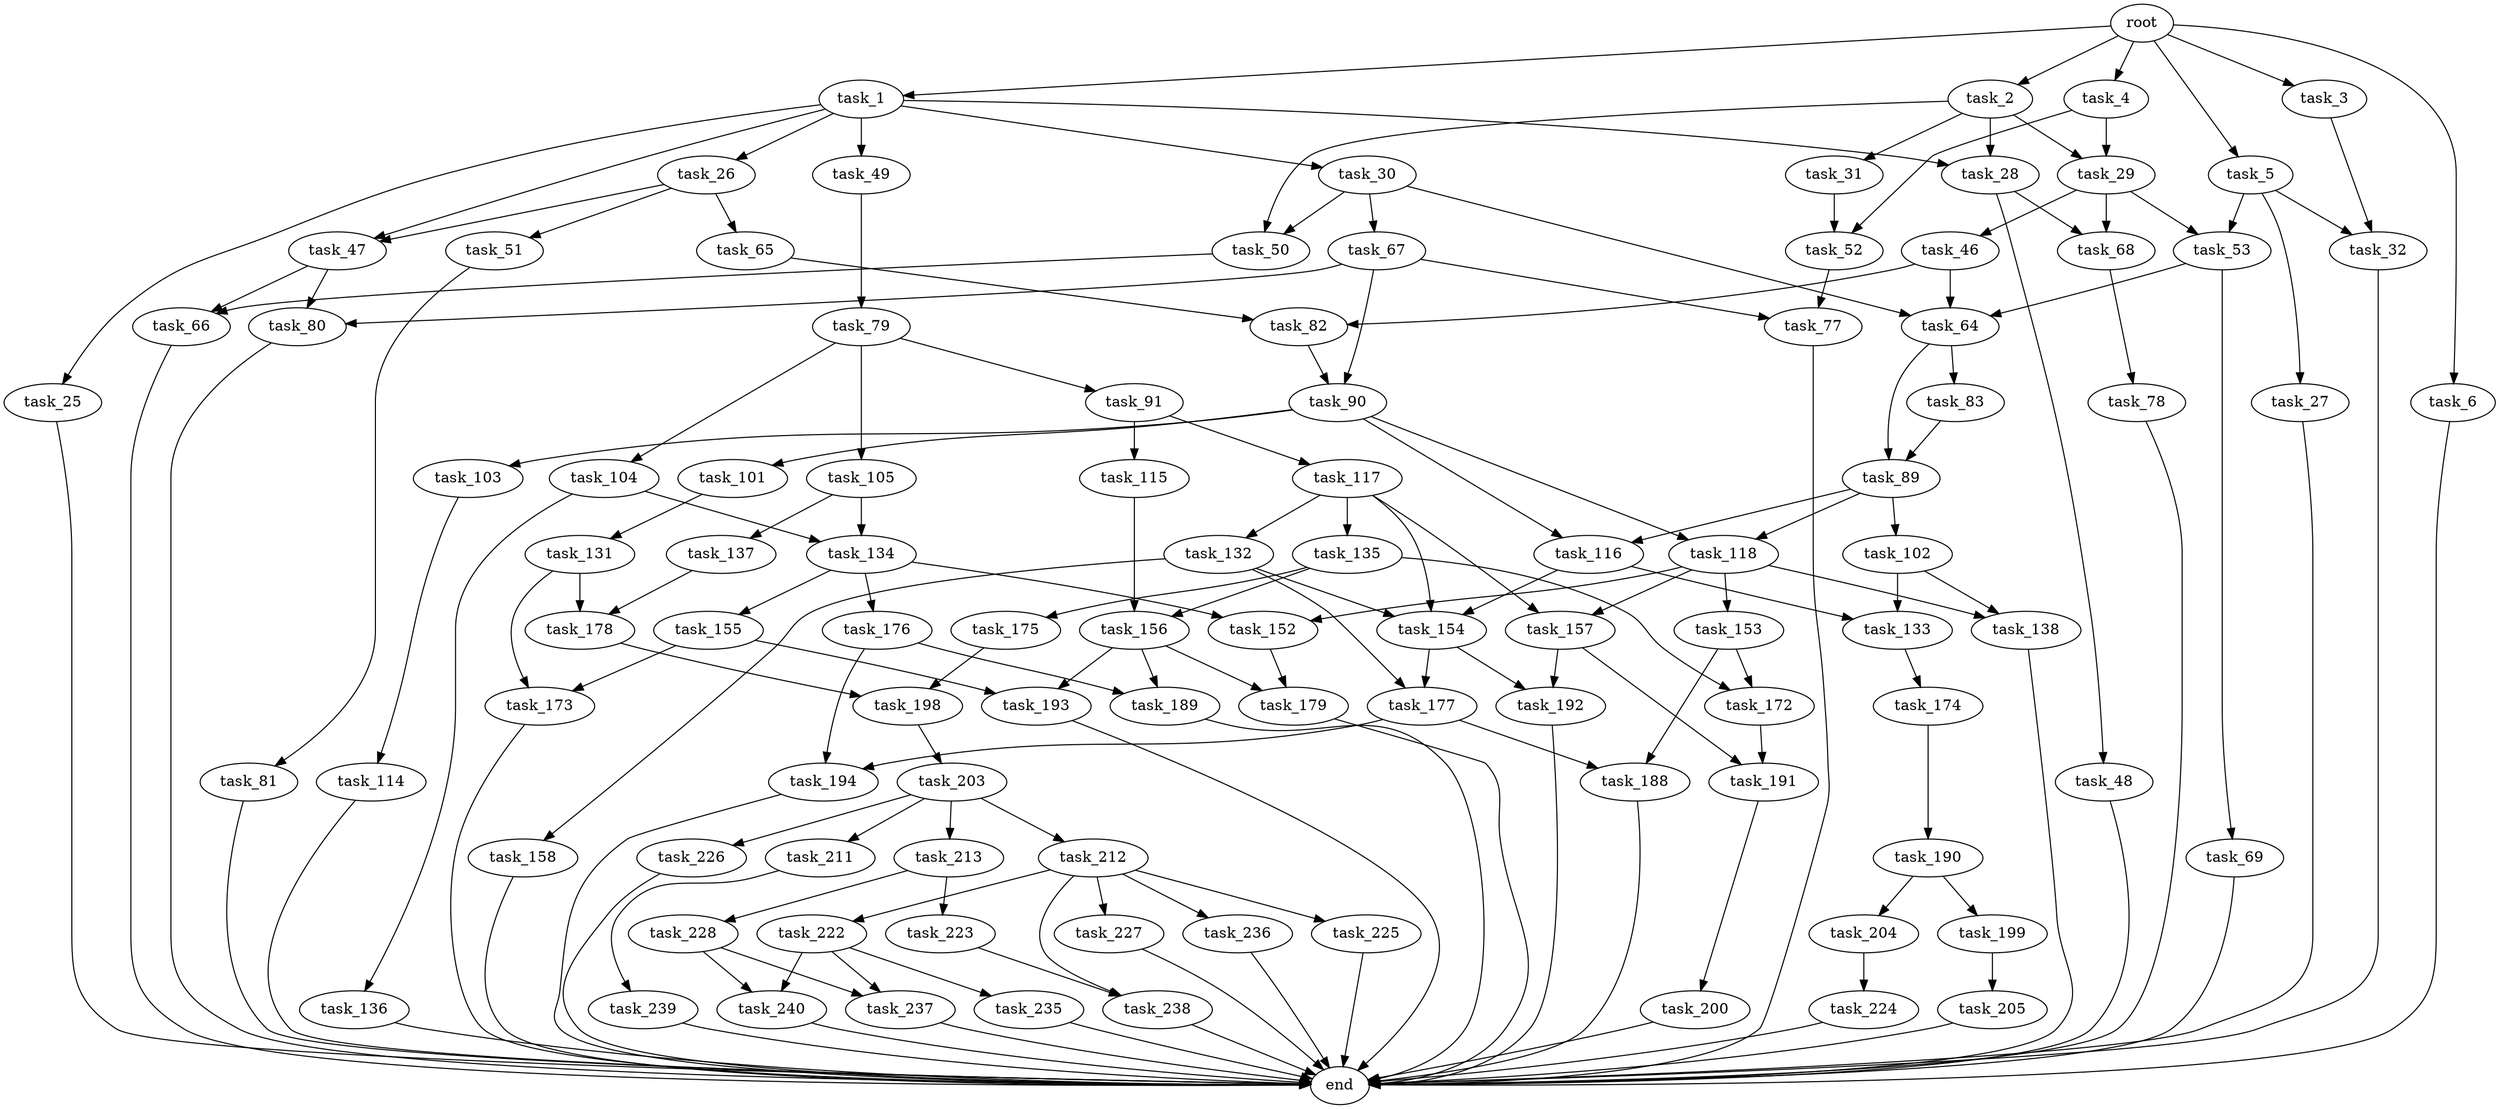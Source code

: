 digraph G {
  root [size="0.000000"];
  task_1 [size="18202166628.000000"];
  task_2 [size="428438436173.000000"];
  task_3 [size="8589934592.000000"];
  task_4 [size="1073741824000.000000"];
  task_5 [size="134217728000.000000"];
  task_6 [size="368293445632.000000"];
  task_25 [size="16748669338.000000"];
  task_26 [size="66450393599.000000"];
  task_27 [size="59703681025.000000"];
  task_28 [size="134217728000.000000"];
  task_29 [size="10110259164.000000"];
  task_30 [size="19973617631.000000"];
  task_31 [size="254661895644.000000"];
  task_32 [size="134217728000.000000"];
  task_46 [size="368293445632.000000"];
  task_47 [size="26903954907.000000"];
  task_48 [size="46237880506.000000"];
  task_49 [size="6749379854.000000"];
  task_50 [size="28991029248.000000"];
  task_51 [size="44184069867.000000"];
  task_52 [size="8589934592.000000"];
  task_53 [size="726789559.000000"];
  task_64 [size="549755813888.000000"];
  task_65 [size="10590714729.000000"];
  task_66 [size="222671766578.000000"];
  task_67 [size="3314294088.000000"];
  task_68 [size="1103894390.000000"];
  task_69 [size="586535855910.000000"];
  task_77 [size="281023443076.000000"];
  task_78 [size="368293445632.000000"];
  task_79 [size="45667839977.000000"];
  task_80 [size="8589934592.000000"];
  task_81 [size="4825065977.000000"];
  task_82 [size="28991029248.000000"];
  task_83 [size="673923634238.000000"];
  task_89 [size="782757789696.000000"];
  task_90 [size="23328655808.000000"];
  task_91 [size="1025158325792.000000"];
  task_101 [size="368293445632.000000"];
  task_102 [size="45616297210.000000"];
  task_103 [size="134217728000.000000"];
  task_104 [size="36340706369.000000"];
  task_105 [size="40781580453.000000"];
  task_114 [size="263815308115.000000"];
  task_115 [size="134217728000.000000"];
  task_116 [size="15206924012.000000"];
  task_117 [size="231928233984.000000"];
  task_118 [size="7228473527.000000"];
  task_131 [size="1245769690.000000"];
  task_132 [size="28991029248.000000"];
  task_133 [size="23822177698.000000"];
  task_134 [size="231928233984.000000"];
  task_135 [size="13559823364.000000"];
  task_136 [size="171187390189.000000"];
  task_137 [size="432952985134.000000"];
  task_138 [size="1627013895.000000"];
  task_152 [size="6563890181.000000"];
  task_153 [size="28991029248.000000"];
  task_154 [size="37921209760.000000"];
  task_155 [size="33415166766.000000"];
  task_156 [size="200933684053.000000"];
  task_157 [size="1508028214.000000"];
  task_158 [size="54282374329.000000"];
  task_172 [size="1073741824000.000000"];
  task_173 [size="970412240.000000"];
  task_174 [size="166851663816.000000"];
  task_175 [size="92428183737.000000"];
  task_176 [size="231928233984.000000"];
  task_177 [size="18568917947.000000"];
  task_178 [size="28991029248.000000"];
  task_179 [size="8589934592.000000"];
  task_188 [size="782757789696.000000"];
  task_189 [size="39885406734.000000"];
  task_190 [size="28991029248.000000"];
  task_191 [size="782757789696.000000"];
  task_192 [size="8223672625.000000"];
  task_193 [size="475784427.000000"];
  task_194 [size="549755813888.000000"];
  task_198 [size="11442711725.000000"];
  task_199 [size="10226828904.000000"];
  task_200 [size="30374511426.000000"];
  task_203 [size="38237602720.000000"];
  task_204 [size="782757789696.000000"];
  task_205 [size="838068770311.000000"];
  task_211 [size="68719476736.000000"];
  task_212 [size="7420799507.000000"];
  task_213 [size="134217728000.000000"];
  task_222 [size="25045466565.000000"];
  task_223 [size="28991029248.000000"];
  task_224 [size="109249587914.000000"];
  task_225 [size="234428668999.000000"];
  task_226 [size="9362006621.000000"];
  task_227 [size="27647109426.000000"];
  task_228 [size="47781058050.000000"];
  task_235 [size="8589934592.000000"];
  task_236 [size="4739318348.000000"];
  task_237 [size="11358353200.000000"];
  task_238 [size="10346186826.000000"];
  task_239 [size="52497964710.000000"];
  task_240 [size="549755813888.000000"];
  end [size="0.000000"];

  root -> task_1 [size="1.000000"];
  root -> task_2 [size="1.000000"];
  root -> task_3 [size="1.000000"];
  root -> task_4 [size="1.000000"];
  root -> task_5 [size="1.000000"];
  root -> task_6 [size="1.000000"];
  task_1 -> task_25 [size="33554432.000000"];
  task_1 -> task_26 [size="33554432.000000"];
  task_1 -> task_28 [size="33554432.000000"];
  task_1 -> task_30 [size="33554432.000000"];
  task_1 -> task_47 [size="33554432.000000"];
  task_1 -> task_49 [size="33554432.000000"];
  task_2 -> task_28 [size="411041792.000000"];
  task_2 -> task_29 [size="411041792.000000"];
  task_2 -> task_31 [size="411041792.000000"];
  task_2 -> task_50 [size="411041792.000000"];
  task_3 -> task_32 [size="33554432.000000"];
  task_4 -> task_29 [size="838860800.000000"];
  task_4 -> task_52 [size="838860800.000000"];
  task_5 -> task_27 [size="209715200.000000"];
  task_5 -> task_32 [size="209715200.000000"];
  task_5 -> task_53 [size="209715200.000000"];
  task_6 -> end [size="1.000000"];
  task_25 -> end [size="1.000000"];
  task_26 -> task_47 [size="75497472.000000"];
  task_26 -> task_51 [size="75497472.000000"];
  task_26 -> task_65 [size="75497472.000000"];
  task_27 -> end [size="1.000000"];
  task_28 -> task_48 [size="209715200.000000"];
  task_28 -> task_68 [size="209715200.000000"];
  task_29 -> task_46 [size="411041792.000000"];
  task_29 -> task_53 [size="411041792.000000"];
  task_29 -> task_68 [size="411041792.000000"];
  task_30 -> task_50 [size="679477248.000000"];
  task_30 -> task_64 [size="679477248.000000"];
  task_30 -> task_67 [size="679477248.000000"];
  task_31 -> task_52 [size="209715200.000000"];
  task_32 -> end [size="1.000000"];
  task_46 -> task_64 [size="411041792.000000"];
  task_46 -> task_82 [size="411041792.000000"];
  task_47 -> task_66 [size="536870912.000000"];
  task_47 -> task_80 [size="536870912.000000"];
  task_48 -> end [size="1.000000"];
  task_49 -> task_79 [size="536870912.000000"];
  task_50 -> task_66 [size="75497472.000000"];
  task_51 -> task_81 [size="134217728.000000"];
  task_52 -> task_77 [size="33554432.000000"];
  task_53 -> task_64 [size="75497472.000000"];
  task_53 -> task_69 [size="75497472.000000"];
  task_64 -> task_83 [size="536870912.000000"];
  task_64 -> task_89 [size="536870912.000000"];
  task_65 -> task_82 [size="411041792.000000"];
  task_66 -> end [size="1.000000"];
  task_67 -> task_77 [size="301989888.000000"];
  task_67 -> task_80 [size="301989888.000000"];
  task_67 -> task_90 [size="301989888.000000"];
  task_68 -> task_78 [size="33554432.000000"];
  task_69 -> end [size="1.000000"];
  task_77 -> end [size="1.000000"];
  task_78 -> end [size="1.000000"];
  task_79 -> task_91 [size="33554432.000000"];
  task_79 -> task_104 [size="33554432.000000"];
  task_79 -> task_105 [size="33554432.000000"];
  task_80 -> end [size="1.000000"];
  task_81 -> end [size="1.000000"];
  task_82 -> task_90 [size="75497472.000000"];
  task_83 -> task_89 [size="838860800.000000"];
  task_89 -> task_102 [size="679477248.000000"];
  task_89 -> task_116 [size="679477248.000000"];
  task_89 -> task_118 [size="679477248.000000"];
  task_90 -> task_101 [size="33554432.000000"];
  task_90 -> task_103 [size="33554432.000000"];
  task_90 -> task_116 [size="33554432.000000"];
  task_90 -> task_118 [size="33554432.000000"];
  task_91 -> task_115 [size="679477248.000000"];
  task_91 -> task_117 [size="679477248.000000"];
  task_101 -> task_131 [size="411041792.000000"];
  task_102 -> task_133 [size="75497472.000000"];
  task_102 -> task_138 [size="75497472.000000"];
  task_103 -> task_114 [size="209715200.000000"];
  task_104 -> task_134 [size="75497472.000000"];
  task_104 -> task_136 [size="75497472.000000"];
  task_105 -> task_134 [size="679477248.000000"];
  task_105 -> task_137 [size="679477248.000000"];
  task_114 -> end [size="1.000000"];
  task_115 -> task_156 [size="209715200.000000"];
  task_116 -> task_133 [size="301989888.000000"];
  task_116 -> task_154 [size="301989888.000000"];
  task_117 -> task_132 [size="301989888.000000"];
  task_117 -> task_135 [size="301989888.000000"];
  task_117 -> task_154 [size="301989888.000000"];
  task_117 -> task_157 [size="301989888.000000"];
  task_118 -> task_138 [size="301989888.000000"];
  task_118 -> task_152 [size="301989888.000000"];
  task_118 -> task_153 [size="301989888.000000"];
  task_118 -> task_157 [size="301989888.000000"];
  task_131 -> task_173 [size="33554432.000000"];
  task_131 -> task_178 [size="33554432.000000"];
  task_132 -> task_154 [size="75497472.000000"];
  task_132 -> task_158 [size="75497472.000000"];
  task_132 -> task_177 [size="75497472.000000"];
  task_133 -> task_174 [size="411041792.000000"];
  task_134 -> task_152 [size="301989888.000000"];
  task_134 -> task_155 [size="301989888.000000"];
  task_134 -> task_176 [size="301989888.000000"];
  task_135 -> task_156 [size="838860800.000000"];
  task_135 -> task_172 [size="838860800.000000"];
  task_135 -> task_175 [size="838860800.000000"];
  task_136 -> end [size="1.000000"];
  task_137 -> task_178 [size="301989888.000000"];
  task_138 -> end [size="1.000000"];
  task_152 -> task_179 [size="209715200.000000"];
  task_153 -> task_172 [size="75497472.000000"];
  task_153 -> task_188 [size="75497472.000000"];
  task_154 -> task_177 [size="838860800.000000"];
  task_154 -> task_192 [size="838860800.000000"];
  task_155 -> task_173 [size="75497472.000000"];
  task_155 -> task_193 [size="75497472.000000"];
  task_156 -> task_179 [size="838860800.000000"];
  task_156 -> task_189 [size="838860800.000000"];
  task_156 -> task_193 [size="838860800.000000"];
  task_157 -> task_191 [size="33554432.000000"];
  task_157 -> task_192 [size="33554432.000000"];
  task_158 -> end [size="1.000000"];
  task_172 -> task_191 [size="838860800.000000"];
  task_173 -> end [size="1.000000"];
  task_174 -> task_190 [size="411041792.000000"];
  task_175 -> task_198 [size="209715200.000000"];
  task_176 -> task_189 [size="301989888.000000"];
  task_176 -> task_194 [size="301989888.000000"];
  task_177 -> task_188 [size="838860800.000000"];
  task_177 -> task_194 [size="838860800.000000"];
  task_178 -> task_198 [size="75497472.000000"];
  task_179 -> end [size="1.000000"];
  task_188 -> end [size="1.000000"];
  task_189 -> end [size="1.000000"];
  task_190 -> task_199 [size="75497472.000000"];
  task_190 -> task_204 [size="75497472.000000"];
  task_191 -> task_200 [size="679477248.000000"];
  task_192 -> end [size="1.000000"];
  task_193 -> end [size="1.000000"];
  task_194 -> end [size="1.000000"];
  task_198 -> task_203 [size="301989888.000000"];
  task_199 -> task_205 [size="209715200.000000"];
  task_200 -> end [size="1.000000"];
  task_203 -> task_211 [size="33554432.000000"];
  task_203 -> task_212 [size="33554432.000000"];
  task_203 -> task_213 [size="33554432.000000"];
  task_203 -> task_226 [size="33554432.000000"];
  task_204 -> task_224 [size="679477248.000000"];
  task_205 -> end [size="1.000000"];
  task_211 -> task_239 [size="134217728.000000"];
  task_212 -> task_222 [size="679477248.000000"];
  task_212 -> task_225 [size="679477248.000000"];
  task_212 -> task_227 [size="679477248.000000"];
  task_212 -> task_236 [size="679477248.000000"];
  task_212 -> task_238 [size="679477248.000000"];
  task_213 -> task_223 [size="209715200.000000"];
  task_213 -> task_228 [size="209715200.000000"];
  task_222 -> task_235 [size="679477248.000000"];
  task_222 -> task_237 [size="679477248.000000"];
  task_222 -> task_240 [size="679477248.000000"];
  task_223 -> task_238 [size="75497472.000000"];
  task_224 -> end [size="1.000000"];
  task_225 -> end [size="1.000000"];
  task_226 -> end [size="1.000000"];
  task_227 -> end [size="1.000000"];
  task_228 -> task_237 [size="75497472.000000"];
  task_228 -> task_240 [size="75497472.000000"];
  task_235 -> end [size="1.000000"];
  task_236 -> end [size="1.000000"];
  task_237 -> end [size="1.000000"];
  task_238 -> end [size="1.000000"];
  task_239 -> end [size="1.000000"];
  task_240 -> end [size="1.000000"];
}
